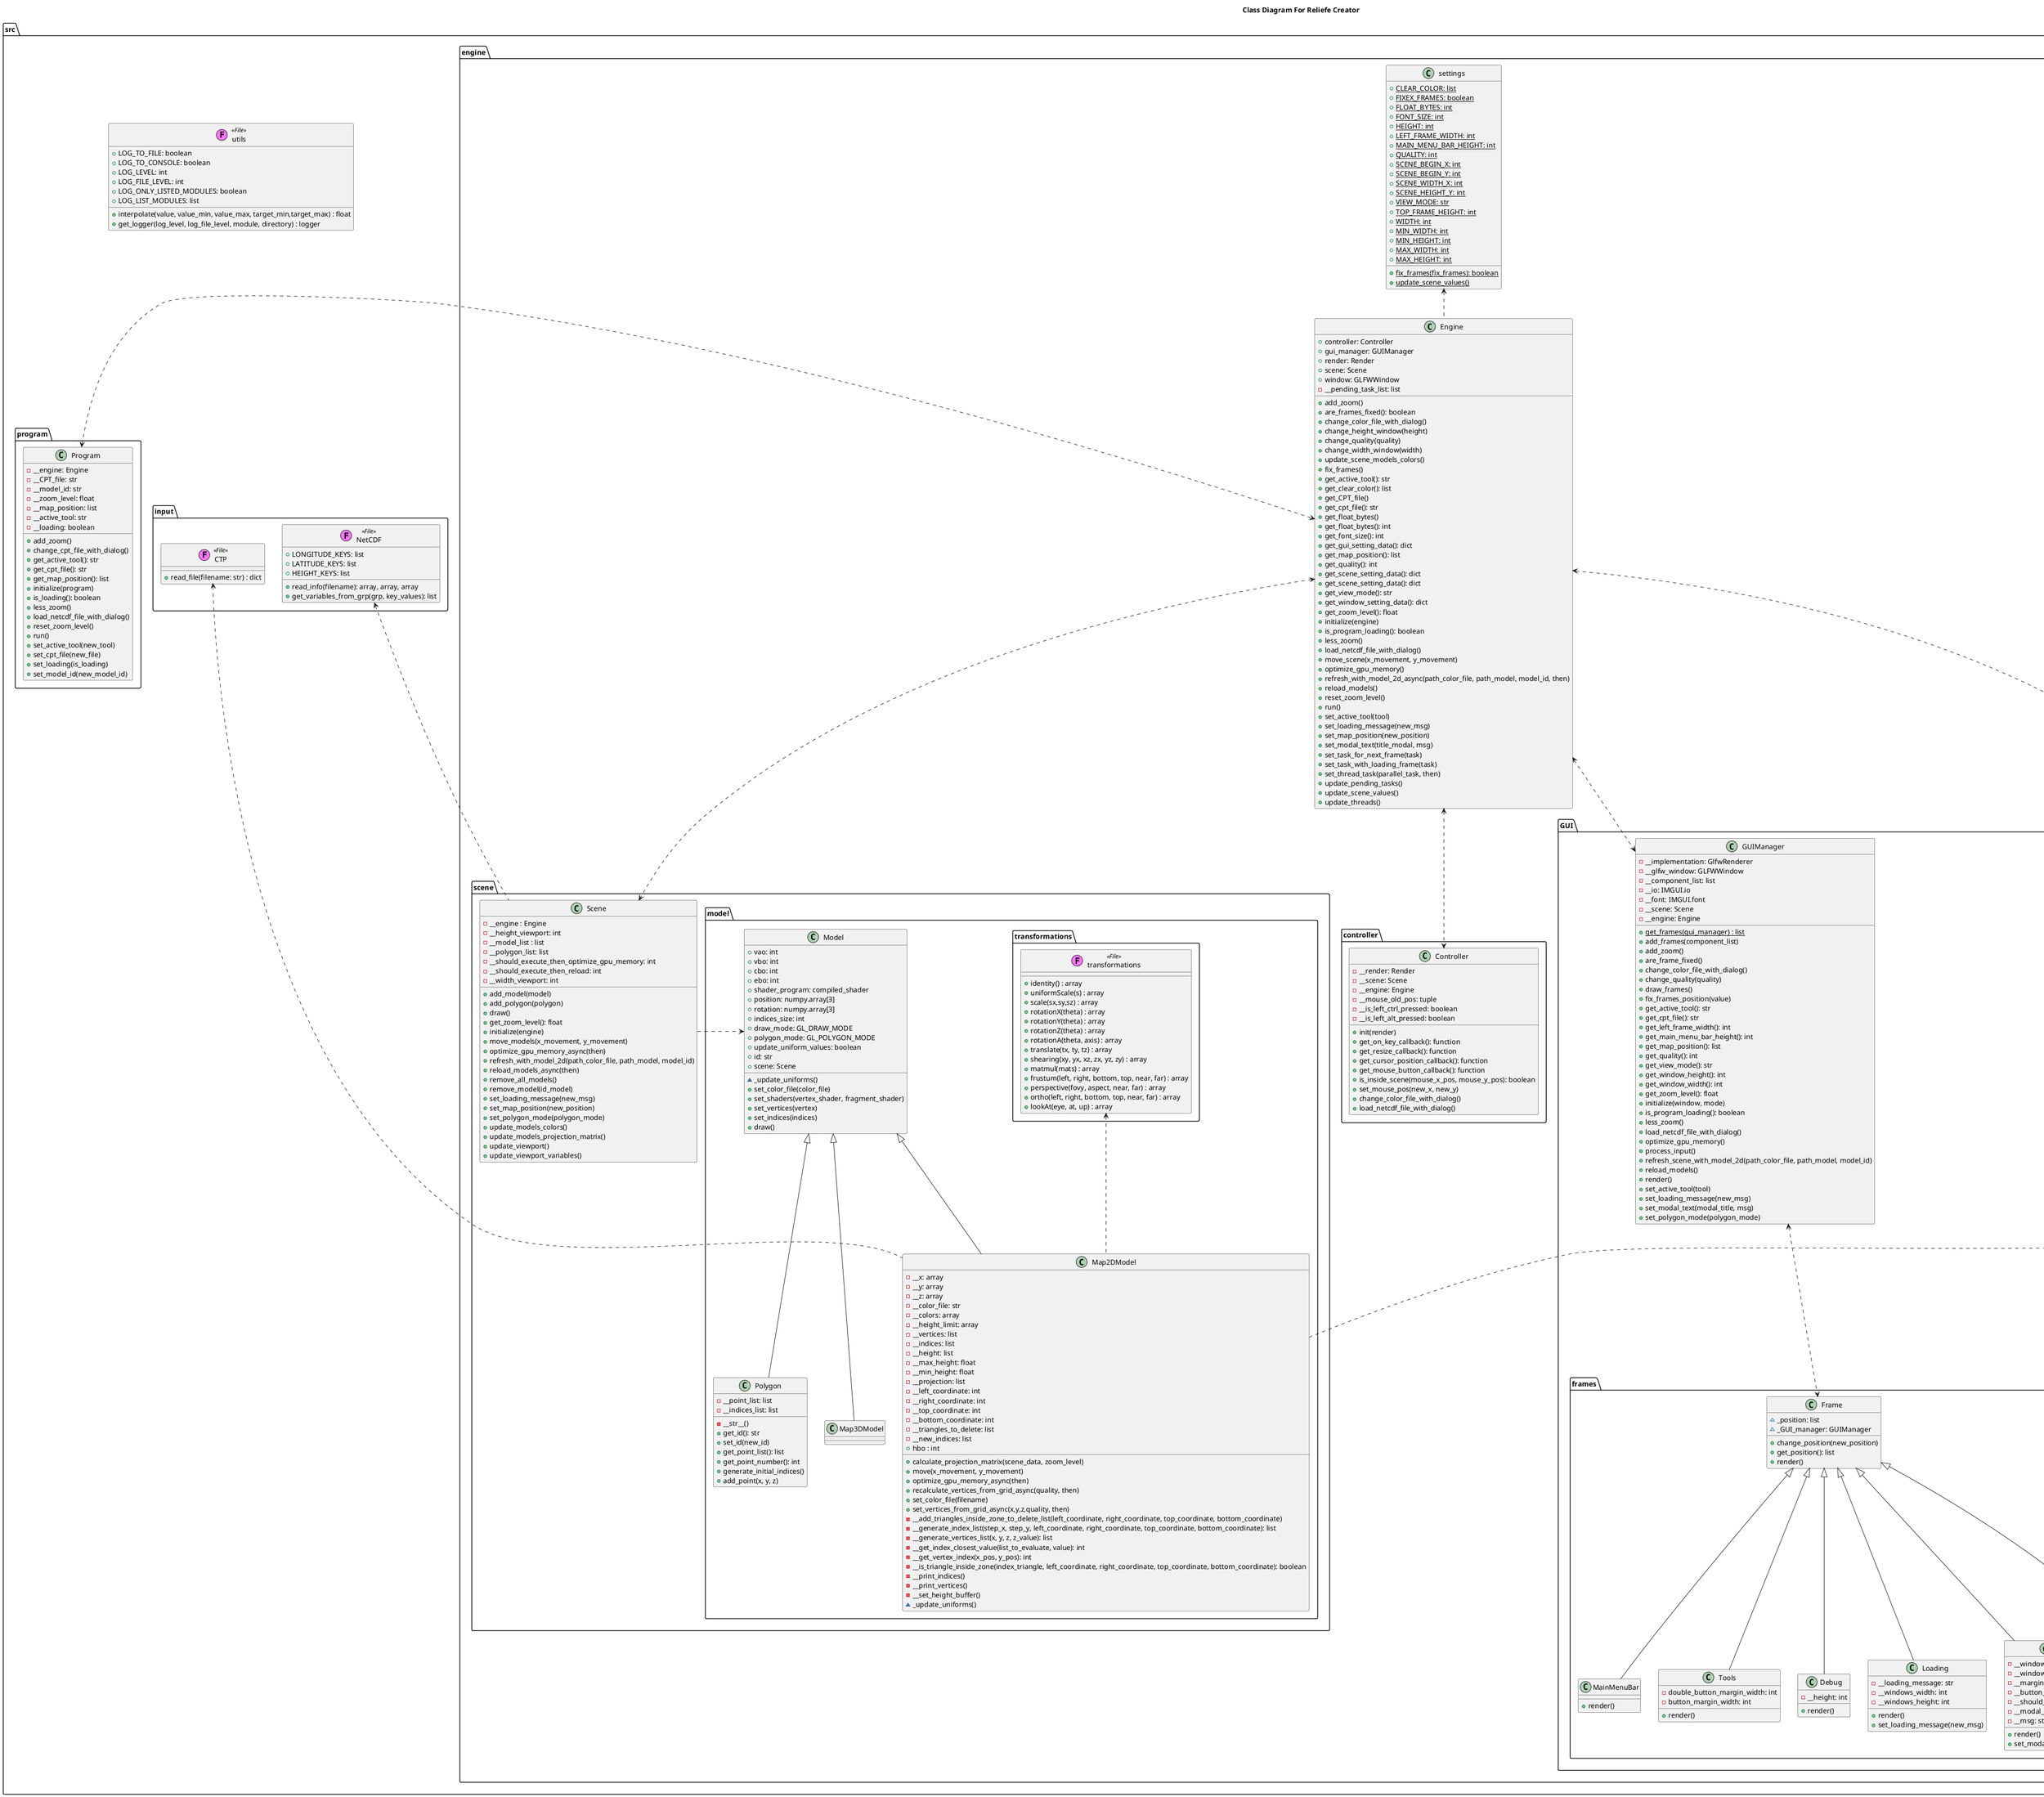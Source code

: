@startuml

' Variable definition
!$file = "(F,#ff75ff) File"

' Configuration definition
title Class Diagram For Reliefe Creator
set namespaceSeparator .

' Package hierarchy
package src {
    package engine {
        package render {}
        package data {}
        package controller {}
        package GUI {
            package frames {}
        }
        package scene {
            package model {
                package transformations {}
            }
        }
    }
    package input {}
    package program {}
}


' Classes definition
class src.engine.GUI.GUIManager{
    - __implementation: GlfwRenderer
    - __glfw_window: GLFWWindow
    - __component_list: list
    - __io: IMGUI.io
    - __font: IMGUI.font
    - __scene: Scene
    - __engine: Engine

    {static} + get_frames(gui_manager) : list
    + add_frames(component_list)
    + add_zoom()
    + are_frame_fixed()
    + change_color_file_with_dialog()
    + change_quality(quality)
    + draw_frames()
    + fix_frames_position(value)
    + get_active_tool(): str
    + get_cpt_file(): str
    + get_left_frame_width(): int
    + get_main_menu_bar_height(): int
    + get_map_position(): list
    + get_quality(): int
    + get_view_mode(): str
    + get_window_height(): int
    + get_window_width(): int
    + get_zoom_level(): float
    + initialize(window, mode)
    + is_program_loading(): boolean
    + less_zoom()
    + load_netcdf_file_with_dialog()
    + optimize_gpu_memory()
    + process_input()
    + refresh_scene_with_model_2d(path_color_file, path_model, model_id)
    + reload_models()
    + render()
    + set_active_tool(tool)
    + set_loading_message(new_msg)
    + set_modal_text(modal_title, msg)
    + set_polygon_mode(polygon_mode)
}

class src.engine.settings  {
    {static} + CLEAR_COLOR: list
    {static} + fix_frames(fix_frames): boolean
    {static} + FIXEX_FRAMES: boolean
    {static} + FLOAT_BYTES: int
    {static} + FONT_SIZE: int
    {static} + HEIGHT: int
    {static} + LEFT_FRAME_WIDTH: int
    {static} + MAIN_MENU_BAR_HEIGHT: int
    {static} + QUALITY: int
    {static} + SCENE_BEGIN_X: int
    {static} + SCENE_BEGIN_Y: int
    {static} + SCENE_WIDTH_X: int
    {static} + SCENE_HEIGHT_Y: int
    {static} + VIEW_MODE: str
    {static} + TOP_FRAME_HEIGHT: int
    {static} + WIDTH: int
    {static} + MIN_WIDTH: int
    {static} + MIN_HEIGHT: int
    {static} + MAX_WIDTH: int
    {static} + MAX_HEIGHT: int
    {static} + update_scene_values()
}

class src.engine.scene.model.transformations.transformations <<$file>> {
    + identity() : array
    + uniformScale(s) : array
    + scale(sx,sy,sz) : array
    + rotationX(theta) : array
    + rotationY(theta) : array
    + rotationZ(theta) : array
    + rotationA(theta, axis) : array
    + translate(tx, ty, tz) : array
    + shearing(xy, yx, xz, zx, yz, zy) : array
    + matmul(mats) : array
    + frustum(left, right, bottom, top, near, far) : array
    + perspective(fovy, aspect, near, far) : array
    + ortho(left, right, bottom, top, near, far) : array
    + lookAt(eye, at, up) : array
}


class src.engine.scene.model.Model {
    + vao: int
    + vbo: int
    + cbo: int
    + ebo: int
    + shader_program: compiled_shader
    + position: numpy.array[3]
    + rotation: numpy.array[3]
    + indices_size: int
    + draw_mode: GL_DRAW_MODE
    + polygon_mode: GL_POLYGON_MODE
    + update_uniform_values: boolean
    + id: str
    + scene: Scene

    ~ _update_uniforms()
    + set_color_file(color_file)
    + set_shaders(vertex_shader, fragment_shader)
    + set_vertices(vertex)
    + set_indices(indices)
    + draw()
}

class src.engine.render.Render {
    + __window : GLFWWindow
    + __gui : GUIManager
    + __engine : Engine
    + init(window_name)
    + on_loop(on_frame_task)
}

class src.input.NetCDF <<$file>> {
    + LONGITUDE_KEYS: list
    + LATITUDE_KEYS: list
    + HEIGHT_KEYS: list

    + read_info(filename): array, array, array
    + get_variables_from_grp(grp, key_values): list
}

class src.engine.data.decimation <<$file>>{
    + simple_decimation(x, y, z, n_rows, n_cols): array, array, array
}

class src.utils <<$file>>{
    + LOG_TO_FILE: boolean
    + LOG_TO_CONSOLE: boolean
    + LOG_LEVEL: int
    + LOG_FILE_LEVEL: int
    + LOG_ONLY_LISTED_MODULES: boolean
    + LOG_LIST_MODULES: list

    + interpolate(value, value_min, value_max, target_min,target_max) : float
    + get_logger(log_level, log_file_level, module, directory) : logger
}

class src.engine.scene.model.Map2DModel{
    - __x: array
    - __y: array
    - __z: array
    - __color_file: str
    - __colors: array
    - __height_limit: array
    - __vertices: list
    - __indices: list
    - __height: list
    - __max_height: float
    - __min_height: float
    - __projection: list
    - __left_coordinate: int
    - __right_coordinate: int
    - __top_coordinate: int
    - __bottom_coordinate: int
    - __triangles_to_delete: list
    - __new_indices: list
    + hbo : int

    + calculate_projection_matrix(scene_data, zoom_level)
    + move(x_movement, y_movement)
    + optimize_gpu_memory_async(then)
    + recalculate_vertices_from_grid_async(quality, then)
    + set_color_file(filename)
    + set_vertices_from_grid_async(x,y,z,quality, then)
    - __add_triangles_inside_zone_to_delete_list(left_coordinate, right_coordinate, top_coordinate, bottom_coordinate)
    - __generate_index_list(step_x, step_y, left_coordinate, right_coordinate, top_coordinate, bottom_coordinate): list
    - __generate_vertices_list(x, y, z, z_value): list
    - __get_index_closest_value(list_to_evaluate, value): int
    - __get_vertex_index(x_pos, y_pos): int
    - __is_triangle_inside_zone(index_triangle, left_coordinate, right_coordinate, top_coordinate, bottom_coordinate): boolean
    - __print_indices()
    - __print_vertices()
    - __set_height_buffer()
    ~ _update_uniforms()

}

class src.engine.scene.model.Polygon{

    - __point_list: list
    - __indices_list: list

    - __str__()
    + get_id(): str
    + set_id(new_id)
    + get_point_list(): list
    + get_point_number(): int
    + generate_initial_indices()
    + add_point(x, y, z)
}

class src.input.CTP <<$file>> {
    + read_file(filename: str) : dict
}

class src.engine.scene.model.Map3DModel{

}

'class src.main <<$file>> {
'
'}

class src.engine.GUI.frames.Frame {
    ~ _position: list
    ~ _GUI_manager: GUIManager

    + change_position(new_position)
    + get_position(): list
    + render()
}

class src.engine.GUI.frames.MainMenuBar {
    + render()
}

class src.engine.GUI.frames.Tools {
    - double_button_margin_width: int
    - button_margin_width: int
    + render()
}

class src.engine.GUI.frames.Debug {
    - __height: int
    + render()
}

class src.engine.GUI.frames.Loading {
    - __loading_message: str
    - __windows_width: int
    - __windows_height: int
    + render()
    + set_loading_message(new_msg)
}

class src.engine.GUI.frames.TextModal {
    - __windows_width: int
    - __windows_height: int
    - __margin_button: int
    - __button_height: int
    - __should_show: boolean
    - __modal_title: str
    - __msg: str

    + render()
    + set_modal_text(modal_title, msg)
}

class src.engine.GUI.frames.TestWindow {
    + render()
}

class src.engine.controller.Controller {
    - __render: Render
    - __scene: Scene
    - __engine: Engine
    - __mouse_old_pos: tuple
    - __is_left_ctrl_pressed: boolean
    - __is_left_alt_pressed: boolean
    + init(render)
    + get_on_key_callback(): function
    + get_resize_callback(): function
    + get_cursor_position_callback(): function
    + get_mouse_button_callback(): function
    + is_inside_scene(mouse_x_pos, mouse_y_pos): boolean
    + set_mouse_pos(new_x, new_y)
    + change_color_file_with_dialog()
    + load_netcdf_file_with_dialog()
}

class src.engine.scene.Scene {
    + add_model(model)
    + add_polygon(polygon)
    + draw()
    + get_zoom_level(): float
    + initialize(engine)
    + move_models(x_movement, y_movement)
    + optimize_gpu_memory_async(then)
    + refresh_with_model_2d(path_color_file, path_model, model_id)
    + reload_models_async(then)
    + remove_all_models()
    + remove_model(id_model)
    + set_loading_message(new_msg)
    + set_map_position(new_position)
    + set_polygon_mode(polygon_mode)
    + update_models_colors()
    + update_models_projection_matrix()
    + update_viewport()
    + update_viewport_variables()
    - __engine : Engine
    - __height_viewport: int
    - __model_list : list
    - __polygon_list: list
    - __should_execute_then_optimize_gpu_memory: int
    - __should_execute_then_reload: int
    - __width_viewport: int
}

class src.engine.Engine {
    + controller: Controller
    + gui_manager: GUIManager
    + render: Render
    + scene: Scene
    + window: GLFWWindow
    - __pending_task_list: list
    + add_zoom()
    + are_frames_fixed(): boolean
    + change_color_file_with_dialog()
    + change_height_window(height)
    + change_quality(quality)
    + change_width_window(width)
    + update_scene_models_colors()
    + fix_frames()
    + get_active_tool(): str
    + get_clear_color(): list
    + get_CPT_file()
    + get_cpt_file(): str
    + get_float_bytes()
    + get_float_bytes(): int
    + get_font_size(): int
    + get_gui_setting_data(): dict
    + get_map_position(): list
    + get_quality(): int
    + get_scene_setting_data(): dict
    + get_scene_setting_data(): dict
    + get_view_mode(): str
    + get_window_setting_data(): dict
    + get_zoom_level(): float
    + initialize(engine)
    + is_program_loading(): boolean
    + less_zoom()
    + load_netcdf_file_with_dialog()
    + move_scene(x_movement, y_movement)
    + optimize_gpu_memory()
    + refresh_with_model_2d_async(path_color_file, path_model, model_id, then)
    + reload_models()
    + reset_zoom_level()
    + run()
    + set_active_tool(tool)
    + set_loading_message(new_msg)
    + set_map_position(new_position)
    + set_modal_text(title_modal, msg)
    + set_task_for_next_frame(task)
    + set_task_with_loading_frame(task)
    + set_thread_task(parallel_task, then)
    + update_pending_tasks()
    + update_scene_values()
    + update_threads()

}

class src.program.Program {

    - __engine: Engine
    - __CPT_file: str
    - __model_id: str
    - __zoom_level: float
    - __map_position: list
    - __active_tool: str
    - __loading: boolean

    + add_zoom()
    + change_cpt_file_with_dialog()
    + get_active_tool(): str
    + get_cpt_file(): str
    + get_map_position(): list
    + initialize(program)
    + is_loading(): boolean
    + less_zoom()
    + load_netcdf_file_with_dialog()
    + reset_zoom_level()
    + run()
    + set_active_tool(new_tool)
    + set_cpt_file(new_file)
    + set_loading(is_loading)
    + set_model_id(new_model_id)
}

' herency
src.engine.scene.model.Map2DModel -u-|> src.engine.scene.model.Model
src.engine.scene.model.Map3DModel -u-|> src.engine.scene.model.Model
src.engine.scene.model.Polygon -u-|> src.engine.scene.model.Model

src.engine.GUI.frames.MainMenuBar -u-|> src.engine.GUI.frames.Frame
src.engine.GUI.frames.Tools -u-|> src.engine.GUI.frames.Frame
src.engine.GUI.frames.TestWindow -u-|> src.engine.GUI.frames.Frame
src.engine.GUI.frames.Debug -u-|> src.engine.GUI.frames.Frame
src.engine.GUI.frames.Loading -u-|> src.engine.GUI.frames.Frame
src.engine.GUI.frames.TextModal -u-|> src.engine.GUI.frames.Frame

' uses
src.engine.scene.model.Map2DModel -u.> src.engine.data.decimation
src.engine.scene.model.Map2DModel -u.> src.engine.scene.model.transformations.transformations
src.engine.scene.model.Map2DModel -u.> src.input.CTP

src.engine.Engine <-d.> src.engine.render.Render
src.engine.Engine <-d.> src.engine.GUI.GUIManager
src.engine.Engine <-d.> src.engine.controller.Controller
src.engine.Engine <-d.> src.engine.scene.Scene
src.engine.Engine -u.> src.engine.settings
src.engine.Engine <-l.> src.program.Program

src.engine.GUI.frames.Frame <-u.> src.engine.GUI.GUIManager

src.engine.scene.Scene .> src.engine.scene.model.Model
src.engine.scene.Scene -u.> src.input.NetCDF
@enduml